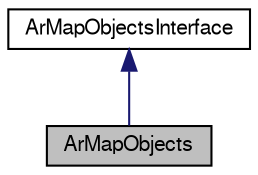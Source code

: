 digraph G
{
  edge [fontname="FreeSans",fontsize=10,labelfontname="FreeSans",labelfontsize=10];
  node [fontname="FreeSans",fontsize=10,shape=record];
  Node1 [label="ArMapObjects",height=0.2,width=0.4,color="black", fillcolor="grey75", style="filled" fontcolor="black"];
  Node2 -> Node1 [dir=back,color="midnightblue",fontsize=10,style="solid",fontname="FreeSans"];
  Node2 [label="ArMapObjectsInterface",height=0.2,width=0.4,color="black", fillcolor="white", style="filled",URL="$classArMapObjectsInterface.html",tooltip="Methods related to setting and retrieving the objects in an Aria map."];
}
